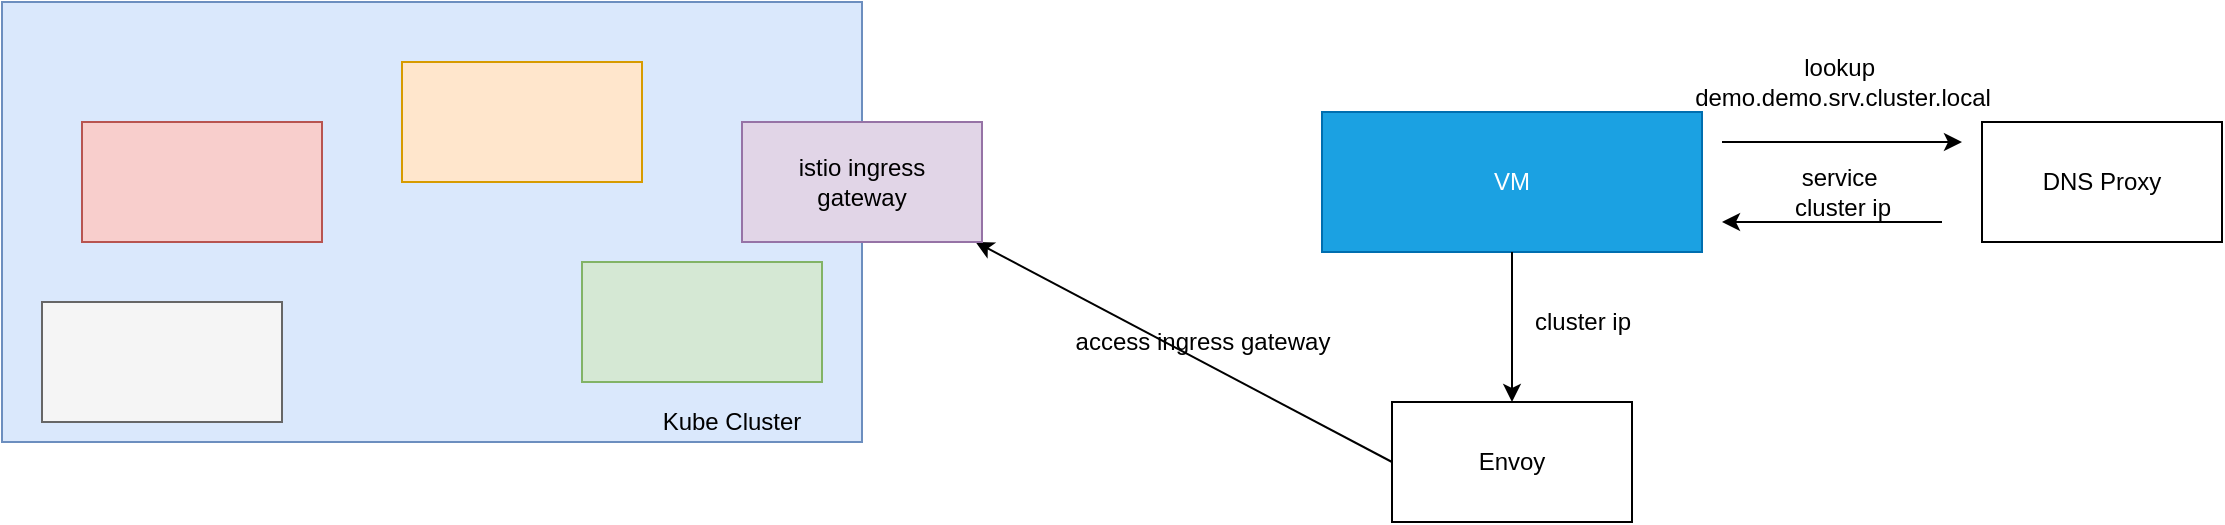 <mxfile version="14.2.9" type="github">
  <diagram id="LfdvJhWSQKbFlnKuJ_QU" name="Page-1">
    <mxGraphModel dx="2210" dy="771" grid="1" gridSize="10" guides="1" tooltips="1" connect="1" arrows="1" fold="1" page="1" pageScale="1" pageWidth="827" pageHeight="1169" math="0" shadow="0">
      <root>
        <mxCell id="0" />
        <mxCell id="1" parent="0" />
        <mxCell id="azLQEmrgc9rkgrBa98ej-1" value="" style="rounded=0;whiteSpace=wrap;html=1;fillColor=#dae8fc;strokeColor=#6c8ebf;" vertex="1" parent="1">
          <mxGeometry x="-140" y="80" width="430" height="220" as="geometry" />
        </mxCell>
        <mxCell id="azLQEmrgc9rkgrBa98ej-2" value="" style="rounded=0;whiteSpace=wrap;html=1;fillColor=#f8cecc;strokeColor=#b85450;" vertex="1" parent="1">
          <mxGeometry x="-100" y="140" width="120" height="60" as="geometry" />
        </mxCell>
        <mxCell id="azLQEmrgc9rkgrBa98ej-3" value="" style="rounded=0;whiteSpace=wrap;html=1;fillColor=#f5f5f5;strokeColor=#666666;fontColor=#333333;" vertex="1" parent="1">
          <mxGeometry x="-120" y="230" width="120" height="60" as="geometry" />
        </mxCell>
        <mxCell id="azLQEmrgc9rkgrBa98ej-4" value="" style="rounded=0;whiteSpace=wrap;html=1;fillColor=#ffe6cc;strokeColor=#d79b00;" vertex="1" parent="1">
          <mxGeometry x="60" y="110" width="120" height="60" as="geometry" />
        </mxCell>
        <mxCell id="azLQEmrgc9rkgrBa98ej-5" value="" style="rounded=0;whiteSpace=wrap;html=1;fillColor=#d5e8d4;strokeColor=#82b366;" vertex="1" parent="1">
          <mxGeometry x="150" y="210" width="120" height="60" as="geometry" />
        </mxCell>
        <mxCell id="azLQEmrgc9rkgrBa98ej-6" value="Kube Cluster" style="text;html=1;strokeColor=none;fillColor=none;align=center;verticalAlign=middle;whiteSpace=wrap;rounded=0;" vertex="1" parent="1">
          <mxGeometry x="160" y="280" width="130" height="20" as="geometry" />
        </mxCell>
        <mxCell id="azLQEmrgc9rkgrBa98ej-11" style="rounded=0;orthogonalLoop=1;jettySize=auto;html=1;exitX=0;exitY=0.5;exitDx=0;exitDy=0;" edge="1" parent="1" source="azLQEmrgc9rkgrBa98ej-17" target="azLQEmrgc9rkgrBa98ej-9">
          <mxGeometry relative="1" as="geometry" />
        </mxCell>
        <mxCell id="azLQEmrgc9rkgrBa98ej-12" style="edgeStyle=orthogonalEdgeStyle;rounded=0;orthogonalLoop=1;jettySize=auto;html=1;" edge="1" parent="1">
          <mxGeometry relative="1" as="geometry">
            <mxPoint x="720" y="150" as="sourcePoint" />
            <mxPoint x="840" y="150" as="targetPoint" />
          </mxGeometry>
        </mxCell>
        <mxCell id="azLQEmrgc9rkgrBa98ej-7" value="VM" style="rounded=0;whiteSpace=wrap;html=1;fillColor=#1ba1e2;strokeColor=#006EAF;fontColor=#ffffff;" vertex="1" parent="1">
          <mxGeometry x="520" y="135" width="190" height="70" as="geometry" />
        </mxCell>
        <mxCell id="azLQEmrgc9rkgrBa98ej-8" value="DNS Proxy" style="rounded=0;whiteSpace=wrap;html=1;" vertex="1" parent="1">
          <mxGeometry x="850" y="140" width="120" height="60" as="geometry" />
        </mxCell>
        <mxCell id="azLQEmrgc9rkgrBa98ej-9" value="istio ingress&lt;br&gt;gateway" style="rounded=0;whiteSpace=wrap;html=1;fillColor=#e1d5e7;strokeColor=#9673a6;" vertex="1" parent="1">
          <mxGeometry x="230" y="140" width="120" height="60" as="geometry" />
        </mxCell>
        <mxCell id="azLQEmrgc9rkgrBa98ej-13" style="edgeStyle=orthogonalEdgeStyle;rounded=0;orthogonalLoop=1;jettySize=auto;html=1;" edge="1" parent="1">
          <mxGeometry relative="1" as="geometry">
            <mxPoint x="830" y="190" as="sourcePoint" />
            <mxPoint x="720" y="190" as="targetPoint" />
          </mxGeometry>
        </mxCell>
        <mxCell id="azLQEmrgc9rkgrBa98ej-14" value="lookup&amp;nbsp;&lt;br&gt;demo.demo.srv.cluster.local" style="text;html=1;align=center;verticalAlign=middle;resizable=0;points=[];autosize=1;" vertex="1" parent="1">
          <mxGeometry x="700" y="105" width="160" height="30" as="geometry" />
        </mxCell>
        <mxCell id="azLQEmrgc9rkgrBa98ej-15" value="service&amp;nbsp;&lt;br&gt;cluster ip" style="text;html=1;align=center;verticalAlign=middle;resizable=0;points=[];autosize=1;" vertex="1" parent="1">
          <mxGeometry x="750" y="160" width="60" height="30" as="geometry" />
        </mxCell>
        <mxCell id="azLQEmrgc9rkgrBa98ej-16" value="access ingress gateway" style="text;html=1;align=center;verticalAlign=middle;resizable=0;points=[];autosize=1;" vertex="1" parent="1">
          <mxGeometry x="390" y="240" width="140" height="20" as="geometry" />
        </mxCell>
        <mxCell id="azLQEmrgc9rkgrBa98ej-17" value="Envoy" style="rounded=0;whiteSpace=wrap;html=1;" vertex="1" parent="1">
          <mxGeometry x="555" y="280" width="120" height="60" as="geometry" />
        </mxCell>
        <mxCell id="azLQEmrgc9rkgrBa98ej-18" style="edgeStyle=orthogonalEdgeStyle;rounded=0;orthogonalLoop=1;jettySize=auto;html=1;exitX=0.5;exitY=1;exitDx=0;exitDy=0;entryX=0.5;entryY=0;entryDx=0;entryDy=0;" edge="1" parent="1" source="azLQEmrgc9rkgrBa98ej-7" target="azLQEmrgc9rkgrBa98ej-17">
          <mxGeometry relative="1" as="geometry">
            <mxPoint x="530" y="180" as="sourcePoint" />
            <mxPoint x="360" y="180" as="targetPoint" />
          </mxGeometry>
        </mxCell>
        <mxCell id="azLQEmrgc9rkgrBa98ej-19" value="cluster ip" style="text;html=1;align=center;verticalAlign=middle;resizable=0;points=[];autosize=1;" vertex="1" parent="1">
          <mxGeometry x="620" y="230" width="60" height="20" as="geometry" />
        </mxCell>
      </root>
    </mxGraphModel>
  </diagram>
</mxfile>

